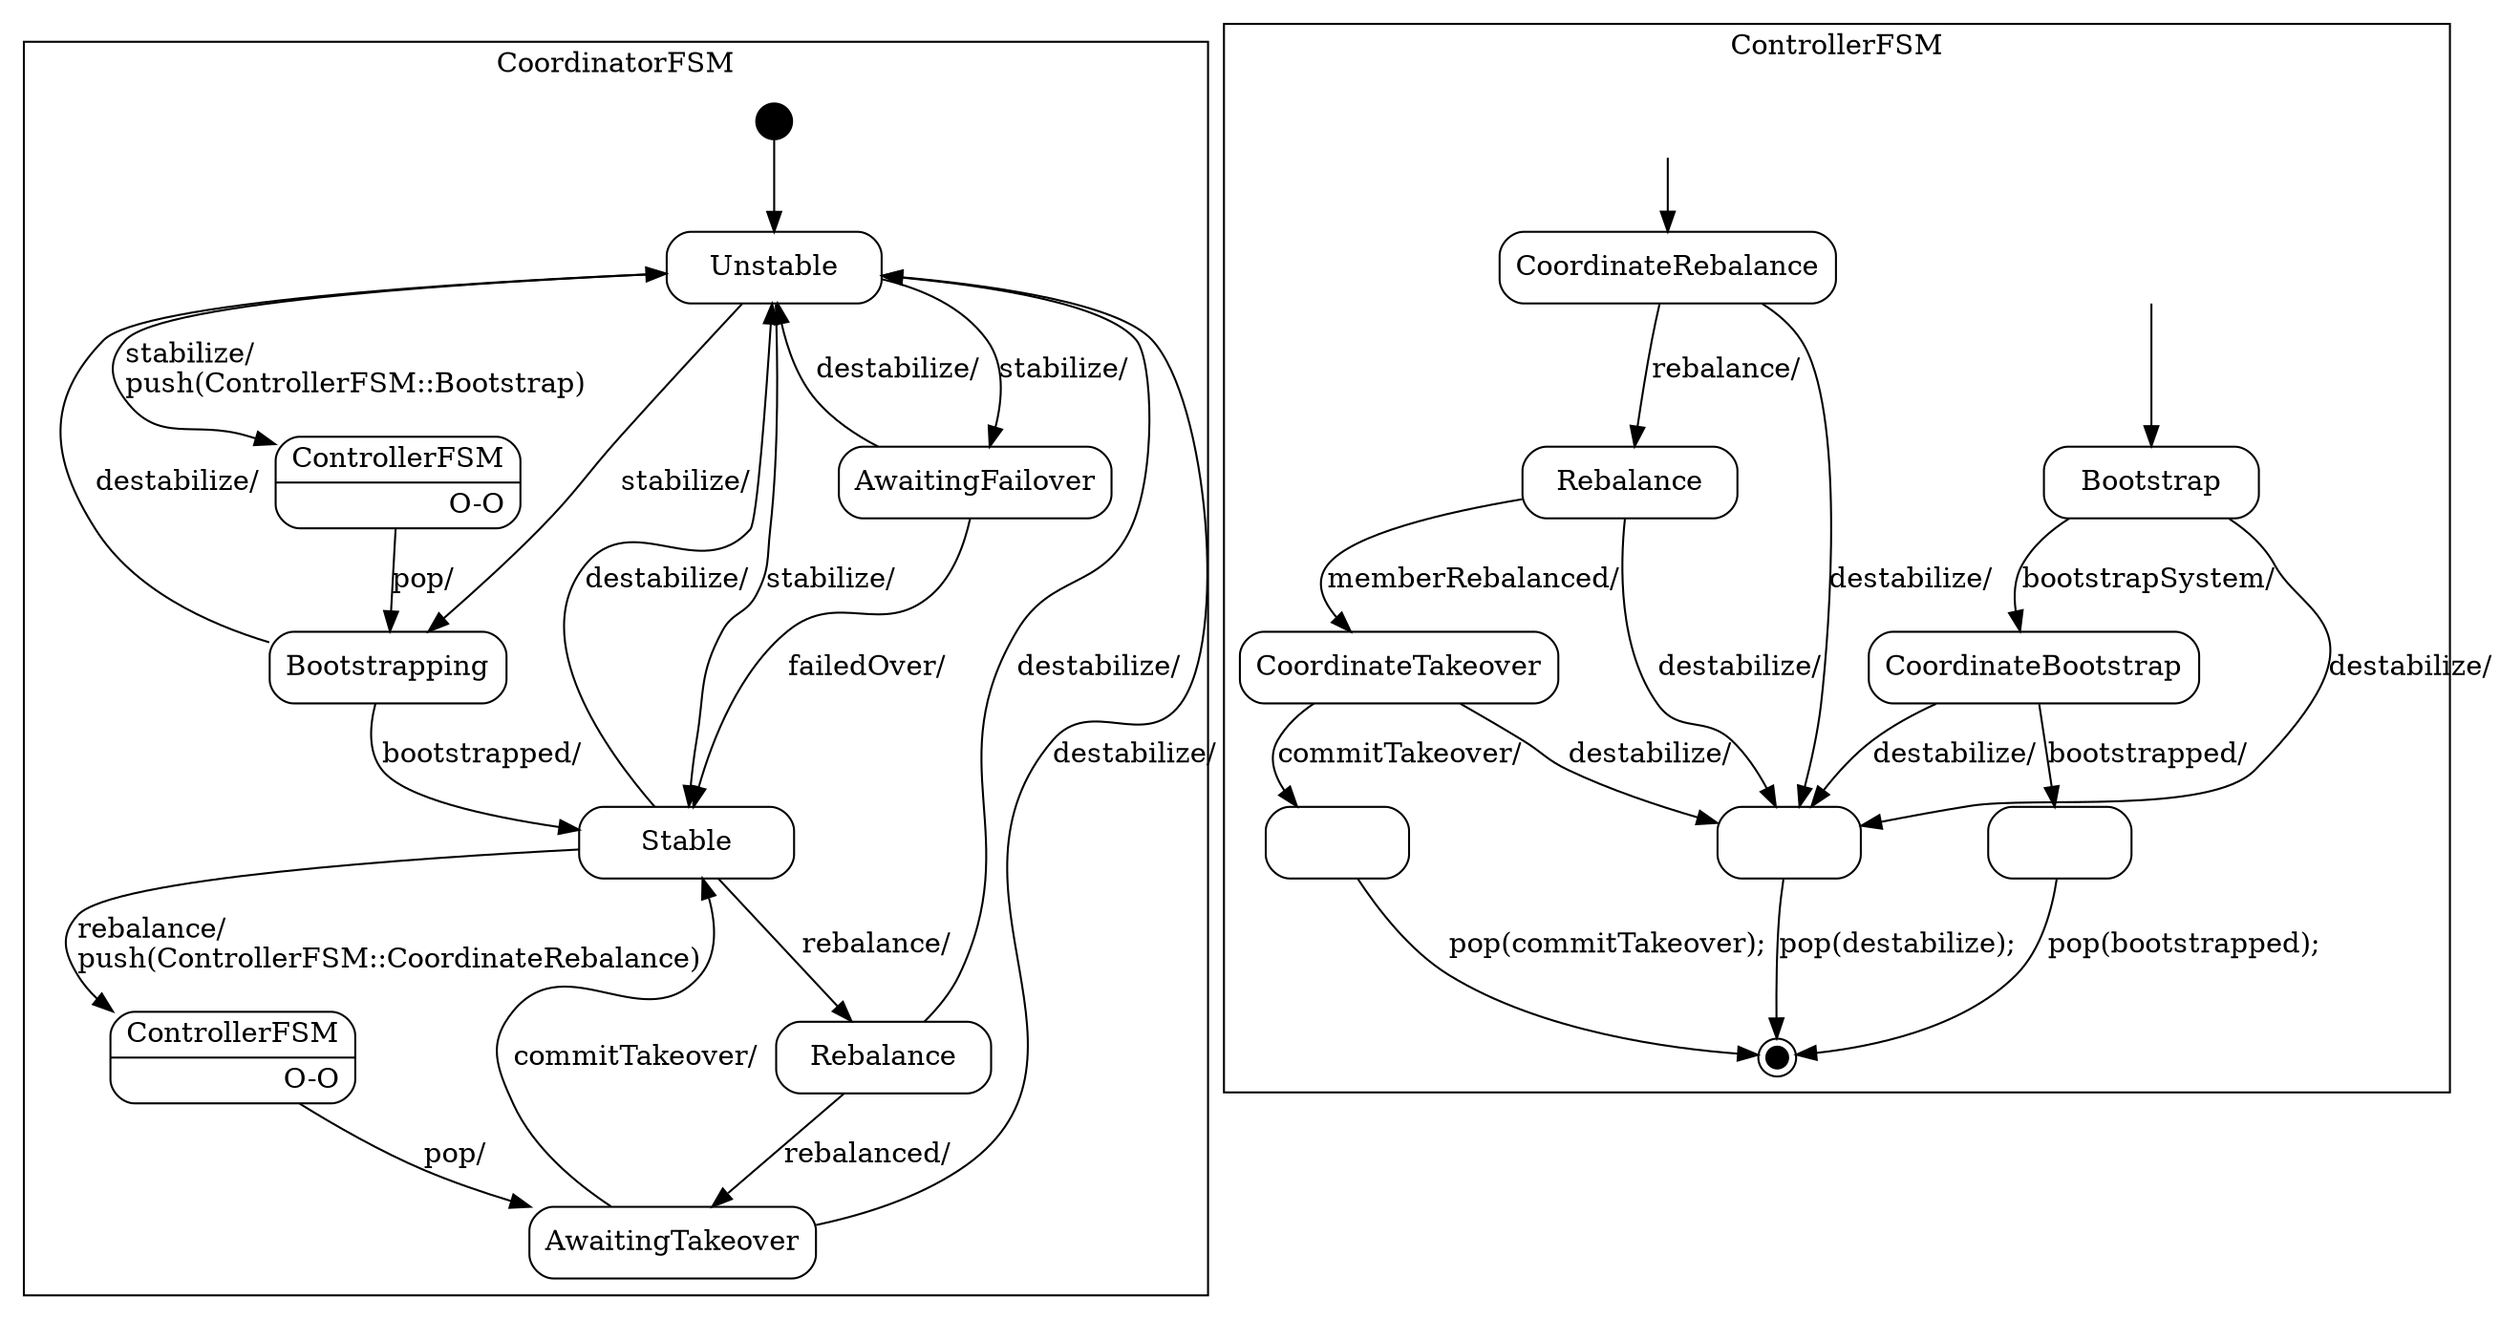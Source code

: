 digraph Coordinator {

    node
        [shape=Mrecord width=1.5];

    subgraph cluster_CoordinatorFSM {

        label="CoordinatorFSM";

        //
        // States (Nodes)
        //

        "CoordinatorFSM::Unstable"
            [label="{Unstable}"];

        "CoordinatorFSM::AwaitingFailover"
            [label="{AwaitingFailover}"];

        "CoordinatorFSM::Stable"
            [label="{Stable}"];

        "CoordinatorFSM::Bootstrapping"
            [label="{Bootstrapping}"];

        "CoordinatorFSM::Rebalance"
            [label="{Rebalance}"];

        "CoordinatorFSM::AwaitingTakeover"
            [label="{AwaitingTakeover}"];

        "CoordinatorFSM::Bootstrapping::ControllerFSM"
            [label="{ControllerFSM|O-O\r}"]

        "CoordinatorFSM::AwaitingTakeover::ControllerFSM"
            [label="{ControllerFSM|O-O\r}"]

        "%start"
            [label="" shape=circle style=filled fillcolor=black width=0.25];

        //
        // Transitions (Edges)
        //

        "CoordinatorFSM::Unstable" -> "CoordinatorFSM::AwaitingFailover"
            [label="stabilize/\l"];

        "CoordinatorFSM::Unstable" -> "CoordinatorFSM::Bootstrapping::ControllerFSM"
            [label="stabilize/\lpush(ControllerFSM::Bootstrap)\l"];

        "CoordinatorFSM::Unstable" -> "CoordinatorFSM::Bootstrapping"
            [label="stabilize/\l"];

        "CoordinatorFSM::Unstable" -> "CoordinatorFSM::Stable"
            [label="stabilize/\l"];

        "CoordinatorFSM::AwaitingFailover" -> "CoordinatorFSM::Stable"
            [label="failedOver/\l"];

        "CoordinatorFSM::AwaitingFailover" -> "CoordinatorFSM::Unstable"
            [label="destabilize/\l"];

        "CoordinatorFSM::Stable" -> "CoordinatorFSM::AwaitingTakeover::ControllerFSM"
            [label="rebalance/\lpush(ControllerFSM::CoordinateRebalance)\l"];

        "CoordinatorFSM::Stable" -> "CoordinatorFSM::Rebalance"
            [label="rebalance/\l"];

        "CoordinatorFSM::Stable" -> "CoordinatorFSM::Unstable"
            [label="destabilize/\l"];

        "CoordinatorFSM::Bootstrapping" -> "CoordinatorFSM::Stable"
            [label="bootstrapped/\l"];

        "CoordinatorFSM::Bootstrapping" -> "CoordinatorFSM::Unstable"
            [label="destabilize/\l"];

        "CoordinatorFSM::Rebalance" -> "CoordinatorFSM::AwaitingTakeover"
            [label="rebalanced/\l"];

        "CoordinatorFSM::Rebalance" -> "CoordinatorFSM::Unstable"
            [label="destabilize/\l"];

        "CoordinatorFSM::AwaitingTakeover" -> "CoordinatorFSM::Stable"
            [label="commitTakeover/\l"];

        "CoordinatorFSM::AwaitingTakeover" -> "CoordinatorFSM::Unstable"
            [label="destabilize/\l"];

        "CoordinatorFSM::Bootstrapping::ControllerFSM" -> "CoordinatorFSM::Bootstrapping"
            [label="pop/"]

        "CoordinatorFSM::AwaitingTakeover::ControllerFSM" -> "CoordinatorFSM::AwaitingTakeover"
            [label="pop/"]

        "%start" -> "CoordinatorFSM::Unstable"
    }

    subgraph cluster_ControllerFSM {

        label="ControllerFSM";

        //
        // States (Nodes)
        //

        "ControllerFSM::Bootstrap"
            [label="{Bootstrap}"];

        "ControllerFSM::CoordinateBootstrap"
            [label="{CoordinateBootstrap}"];

        "ControllerFSM::CoordinateRebalance"
            [label="{CoordinateRebalance}"];

        "ControllerFSM::Rebalance"
            [label="{Rebalance}"];

        "ControllerFSM::CoordinateTakeover"
            [label="{CoordinateTakeover}"];

        "ControllerFSM::pop(destabilize)"
            [label="" width=1]

        "ControllerFSM::pop(bootstrapped)"
            [label="" width=1]

        "ControllerFSM::pop(commitTakeover)"
            [label="" width=1]

        "ControllerFSM::%end"
            [label="" shape=doublecircle style=filled fillcolor=black width=0.15];

        "push(ControllerFSM::CoordinateRebalance)"
            [label="" shape=plaintext];

        "push(ControllerFSM::Bootstrap)"
            [label="" shape=plaintext];

        //
        // Transitions (Edges)
        //

        "ControllerFSM::Bootstrap" -> "ControllerFSM::CoordinateBootstrap"
            [label="bootstrapSystem/\l"];

        "ControllerFSM::Bootstrap" -> "ControllerFSM::pop(destabilize)"
            [label="destabilize/\l"];

        "ControllerFSM::CoordinateBootstrap" -> "ControllerFSM::pop(bootstrapped)"
            [label="bootstrapped/\l"];

        "ControllerFSM::CoordinateBootstrap" -> "ControllerFSM::pop(destabilize)"
            [label="destabilize/\l"];

        "ControllerFSM::CoordinateRebalance" -> "ControllerFSM::Rebalance"
            [label="rebalance/\l"];

        "ControllerFSM::CoordinateRebalance" -> "ControllerFSM::pop(destabilize)"
            [label="destabilize/\l"];

        "ControllerFSM::Rebalance" -> "ControllerFSM::CoordinateTakeover"
            [label="memberRebalanced/\l"];

        "ControllerFSM::Rebalance" -> "ControllerFSM::pop(destabilize)"
            [label="destabilize/\l"];

        "ControllerFSM::CoordinateTakeover" -> "ControllerFSM::pop(commitTakeover)"
            [label="commitTakeover/\l"];

        "ControllerFSM::CoordinateTakeover" -> "ControllerFSM::pop(destabilize)"
            [label="destabilize/\l"];

        "ControllerFSM::pop(destabilize)" -> "ControllerFSM::%end"
            [label="pop(destabilize);\l"];

        "ControllerFSM::pop(bootstrapped)" -> "ControllerFSM::%end"
            [label="pop(bootstrapped);\l"];

        "ControllerFSM::pop(commitTakeover)" -> "ControllerFSM::%end"
            [label="pop(commitTakeover);\l"];

        "push(ControllerFSM::CoordinateRebalance)" -> "ControllerFSM::CoordinateRebalance"
            [arrowtail=odot];

        "push(ControllerFSM::Bootstrap)" -> "ControllerFSM::Bootstrap"
            [arrowtail=odot];
    }

}
